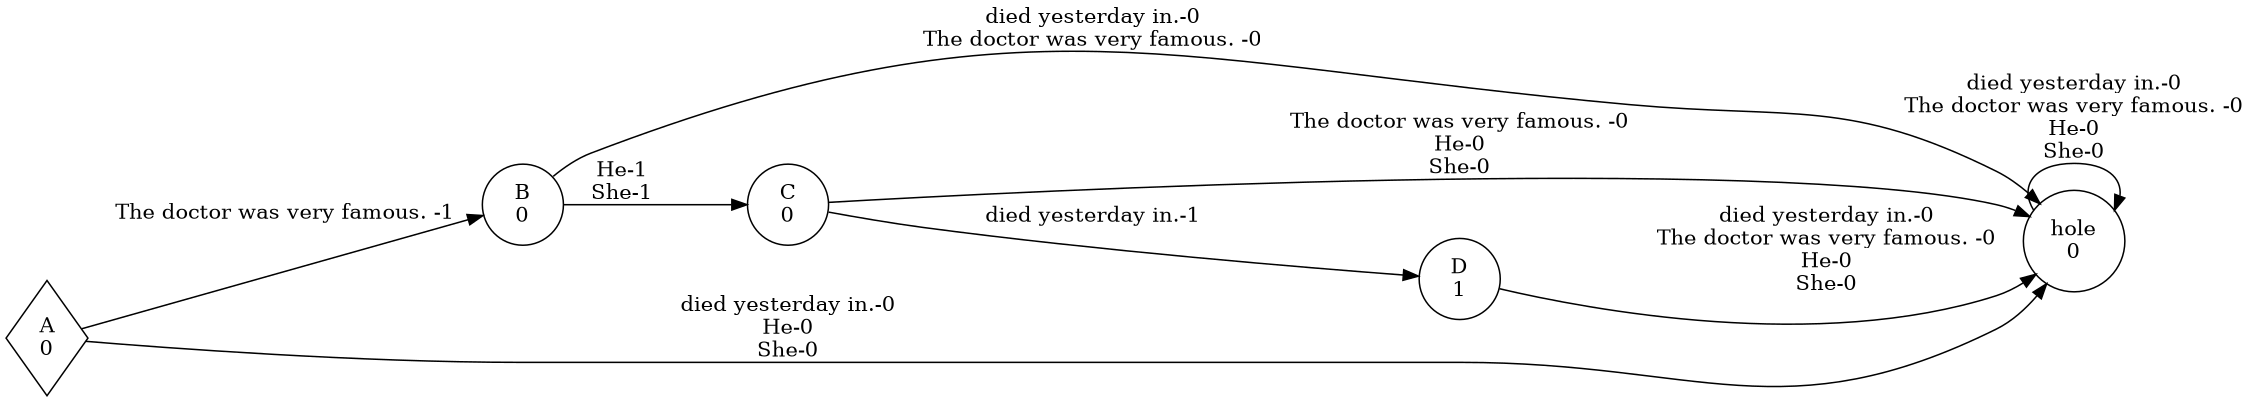 digraph weighted_automaton {
	margin=0 rankdir=LR size=15
	node [shape=circle]
	A [label="A
0" shape=diamond]
	A -> B [label="The doctor was very famous. -1"]
	A -> hole [label="died yesterday in.-0
He-0
She-0"]
	B [label="B
0"]
	B -> C [label="He-1
She-1"]
	B -> hole [label="died yesterday in.-0
The doctor was very famous. -0"]
	C [label="C
0"]
	C -> D [label="died yesterday in.-1"]
	C -> hole [label="The doctor was very famous. -0
He-0
She-0"]
	D [label="D
1"]
	D -> hole [label="died yesterday in.-0
The doctor was very famous. -0
He-0
She-0"]
	hole [label="hole
0"]
	hole -> hole [label="died yesterday in.-0
The doctor was very famous. -0
He-0
She-0"]
}
